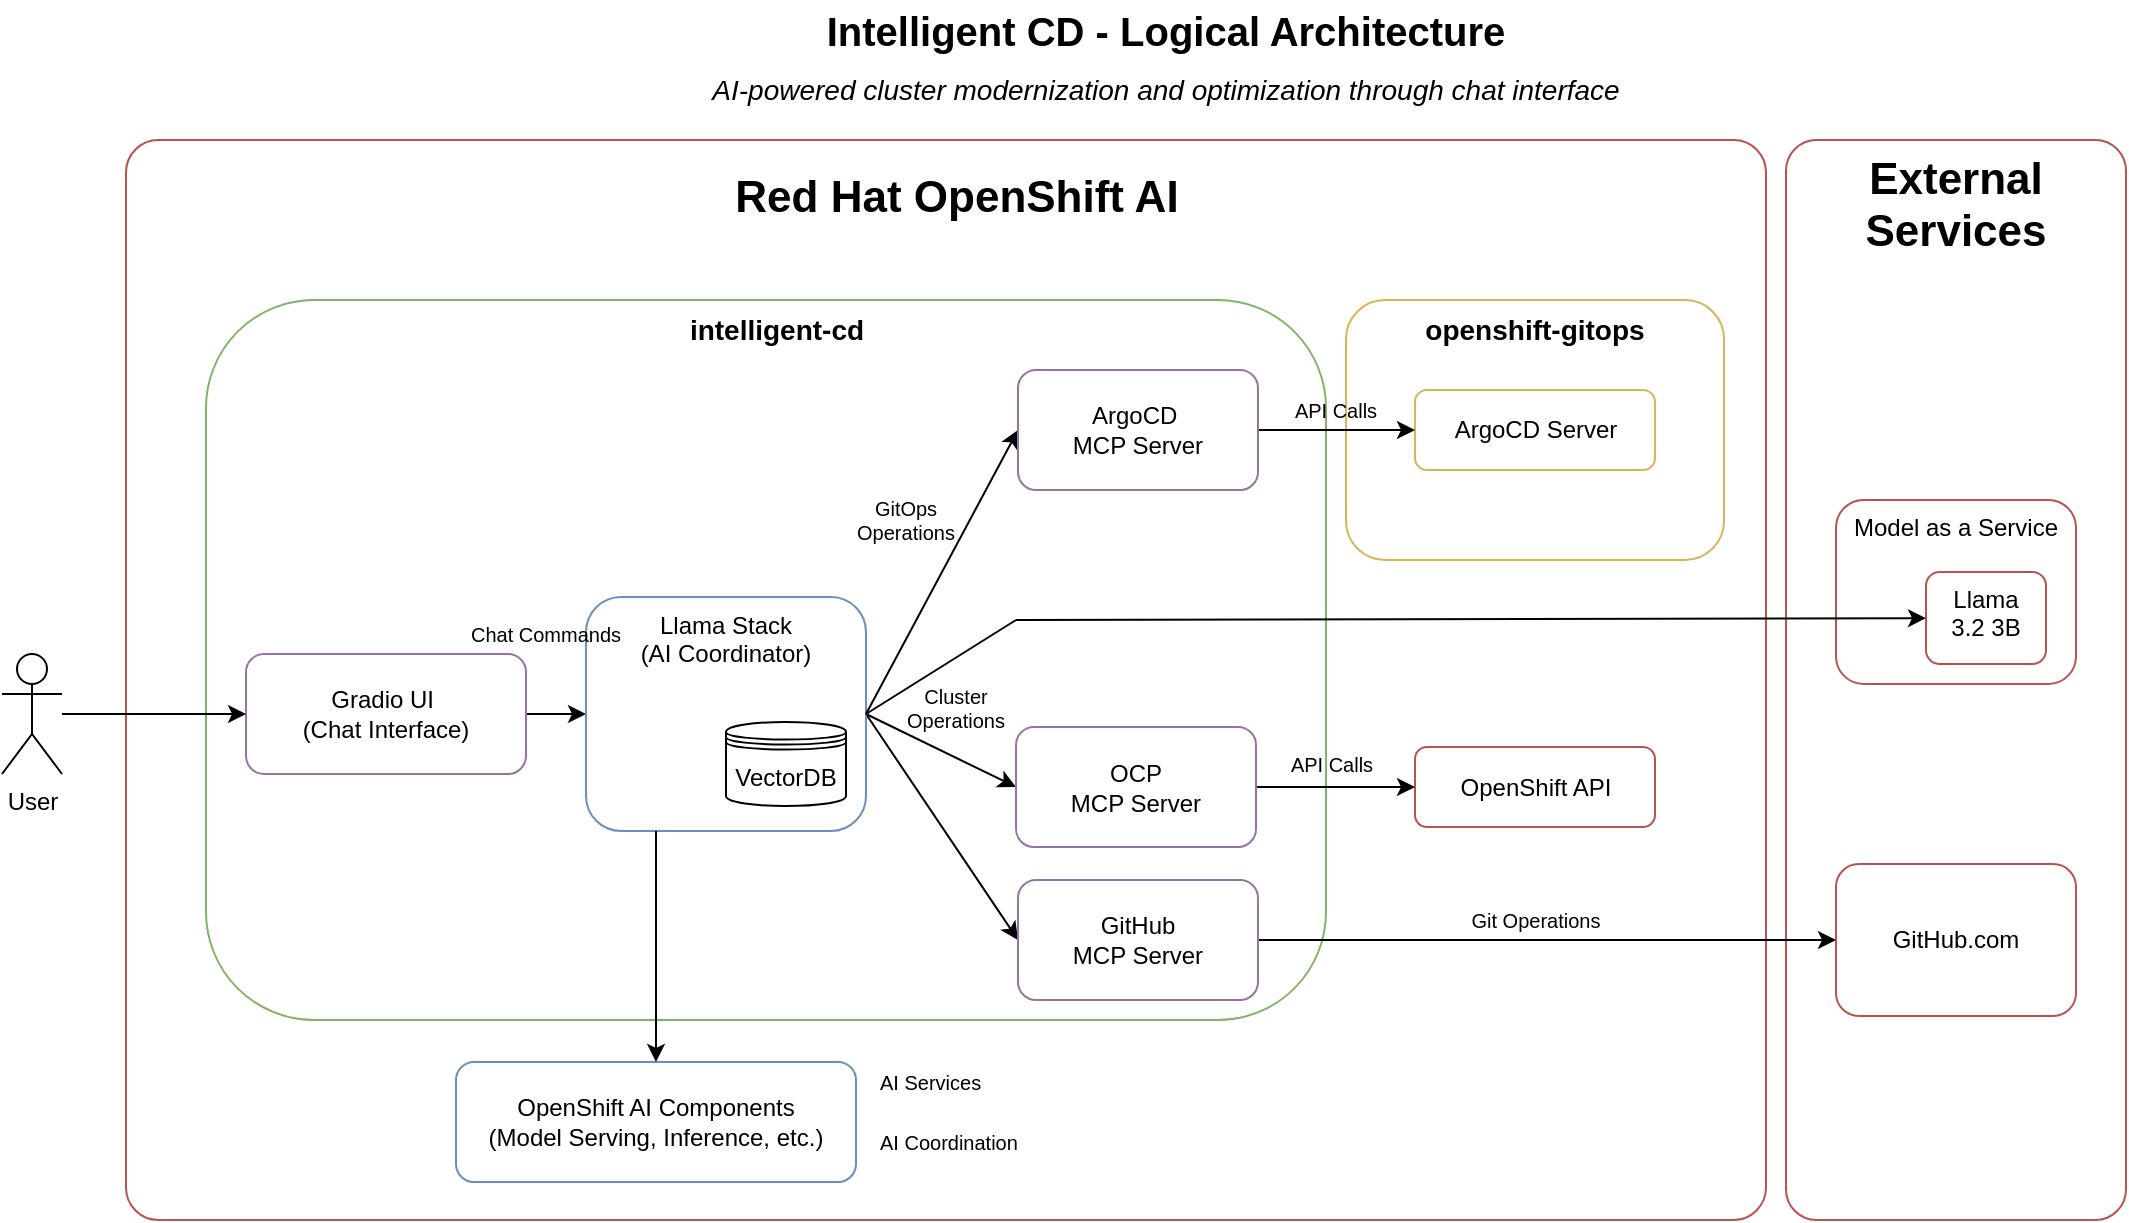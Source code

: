 <mxfile>
    <diagram name="Intelligent CD Architecture" id="intelligent-cd-architecture">
        <mxGraphModel dx="916" dy="694" grid="1" gridSize="10" guides="1" tooltips="1" connect="1" arrows="1" fold="1" page="1" pageScale="1" pageWidth="1169" pageHeight="827" math="0" shadow="0">
            <root>
                <mxCell id="0"/>
                <mxCell id="1" parent="0"/>
                <mxCell id="10" value="Red Hat OpenShift AI" style="rounded=1;whiteSpace=wrap;html=1;fillColor=#ffffff;strokeColor=#b85450;fontSize=22;fontStyle=1;align=center;verticalAlign=top;spacingLeft=11;spacingTop=9;arcSize=3;" parent="1" vertex="1">
                    <mxGeometry x="80" y="120" width="820" height="540" as="geometry"/>
                </mxCell>
                <mxCell id="intelligent-cd-ns" value="intelligent-cd" style="rounded=1;whiteSpace=wrap;html=1;fillColor=#ffffff;strokeColor=#82b366;fontSize=14;fontStyle=1;align=center;verticalAlign=top;spacingLeft=11;" parent="1" vertex="1">
                    <mxGeometry x="120" y="200" width="560" height="360" as="geometry"/>
                </mxCell>
                <mxCell id="openshift-gitops-ns" value="openshift-gitops" style="rounded=1;whiteSpace=wrap;html=1;fillColor=#ffffff;strokeColor=#d6b656;fontSize=14;fontStyle=1;verticalAlign=top;" parent="1" vertex="1">
                    <mxGeometry x="690" y="200" width="189" height="130" as="geometry"/>
                </mxCell>
                <mxCell id="external-services" value="External Services" style="rounded=1;whiteSpace=wrap;html=1;fillColor=#ffffff;strokeColor=#b85450;fontSize=22;fontStyle=1;arcSize=9;verticalAlign=top;" parent="1" vertex="1">
                    <mxGeometry x="910" y="120" width="170" height="540" as="geometry"/>
                </mxCell>
                <mxCell id="12" style="edgeStyle=none;html=1;exitX=1;exitY=0.5;exitDx=0;exitDy=0;entryX=0;entryY=0.5;entryDx=0;entryDy=0;" parent="1" source="gradio-ui" target="llama-stack" edge="1">
                    <mxGeometry relative="1" as="geometry"/>
                </mxCell>
                <mxCell id="gradio-ui" value="Gradio UI&amp;nbsp;&lt;div&gt;(Chat Interface)&lt;/div&gt;" style="rounded=1;whiteSpace=wrap;html=1;fillColor=#ffffff;strokeColor=#9673a6;fontSize=12;" parent="1" vertex="1">
                    <mxGeometry x="140" y="377" width="140" height="60" as="geometry"/>
                </mxCell>
                <mxCell id="15" style="html=1;exitX=1;exitY=0.5;exitDx=0;exitDy=0;entryX=0;entryY=0.5;entryDx=0;entryDy=0;endArrow=none;endFill=0;" parent="1" source="llama-stack" target="13" edge="1">
                    <mxGeometry relative="1" as="geometry"/>
                </mxCell>
                <mxCell id="16" style="edgeStyle=none;html=1;exitX=1;exitY=0.5;exitDx=0;exitDy=0;entryX=0;entryY=0.5;entryDx=0;entryDy=0;" parent="1" source="llama-stack" target="22" edge="1">
                    <mxGeometry relative="1" as="geometry"/>
                </mxCell>
                <mxCell id="llama-stack" value="Llama Stack&#xa;(AI Coordinator)" style="rounded=1;whiteSpace=wrap;html=1;fillColor=none;strokeColor=#6c8ebf;fontSize=12;verticalAlign=top;" parent="1" vertex="1">
                    <mxGeometry x="310" y="348.5" width="140" height="117" as="geometry"/>
                </mxCell>
                <mxCell id="openshift-ai-components" value="OpenShift AI Components&#xa;(Model Serving, Inference, etc.)" style="rounded=1;whiteSpace=wrap;html=1;fillColor=#ffffff;strokeColor=#6c8ebf;fontSize=12;" parent="1" vertex="1">
                    <mxGeometry x="245" y="581" width="200" height="60" as="geometry"/>
                </mxCell>
                <mxCell id="argocd-server" value="ArgoCD Server" style="rounded=1;whiteSpace=wrap;html=1;fillColor=#ffffff;strokeColor=#d6b656;fontSize=12;" parent="1" vertex="1">
                    <mxGeometry x="724.5" y="245" width="120" height="40" as="geometry"/>
                </mxCell>
                <mxCell id="github-com" value="GitHub.com" style="rounded=1;whiteSpace=wrap;html=1;fillColor=#ffffff;strokeColor=#b85450;fontSize=12;" parent="1" vertex="1">
                    <mxGeometry x="935" y="482" width="120" height="76" as="geometry"/>
                </mxCell>
                <mxCell id="openshift-api" value="OpenShift API" style="rounded=1;whiteSpace=wrap;html=1;fillColor=#ffffff;strokeColor=#b85450;fontSize=12;" parent="1" vertex="1">
                    <mxGeometry x="724.5" y="423.5" width="120" height="40" as="geometry"/>
                </mxCell>
                <mxCell id="conn3" value="" style="endArrow=classic;html=1;rounded=0;exitX=1;exitY=0.5;exitDx=0;exitDy=0;entryX=0;entryY=0.5;entryDx=0;entryDy=0;" parent="1" source="llama-stack" target="mcp-server" edge="1">
                    <mxGeometry width="50" height="50" relative="1" as="geometry">
                        <mxPoint x="760" y="460" as="sourcePoint"/>
                        <mxPoint x="810" y="410" as="targetPoint"/>
                    </mxGeometry>
                </mxCell>
                <mxCell id="conn5" value="" style="endArrow=classic;html=1;rounded=0;exitX=1;exitY=0.5;exitDx=0;exitDy=0;entryX=0;entryY=0.5;entryDx=0;entryDy=0;" parent="1" source="22" target="github-com" edge="1">
                    <mxGeometry width="50" height="50" relative="1" as="geometry">
                        <mxPoint x="645" y="522" as="sourcePoint"/>
                        <mxPoint x="1000" y="390" as="targetPoint"/>
                    </mxGeometry>
                </mxCell>
                <mxCell id="conn6" value="" style="endArrow=classic;html=1;rounded=0;exitX=1;exitY=0.5;exitDx=0;exitDy=0;entryX=0;entryY=0.5;entryDx=0;entryDy=0;" parent="1" source="27" target="openshift-api" edge="1">
                    <mxGeometry width="50" height="50" relative="1" as="geometry">
                        <mxPoint x="600" y="370" as="sourcePoint"/>
                        <mxPoint x="1000" y="420" as="targetPoint"/>
                    </mxGeometry>
                </mxCell>
                <mxCell id="conn7" value="" style="endArrow=classic;html=1;rounded=0;exitX=0.25;exitY=1;exitDx=0;exitDy=0;entryX=0.5;entryY=0;entryDx=0;entryDy=0;" parent="1" source="llama-stack" target="openshift-ai-components" edge="1">
                    <mxGeometry width="50" height="50" relative="1" as="geometry">
                        <mxPoint x="331" y="437" as="sourcePoint"/>
                        <mxPoint x="656" y="520" as="targetPoint"/>
                    </mxGeometry>
                </mxCell>
                <mxCell id="label1" value="Chat Commands" style="text;html=1;strokeColor=none;fillColor=none;align=center;verticalAlign=middle;whiteSpace=wrap;rounded=0;fontSize=10;" parent="1" vertex="1">
                    <mxGeometry x="250" y="357" width="80" height="20" as="geometry"/>
                </mxCell>
                <mxCell id="label2" value="AI Coordination" style="text;html=1;strokeColor=none;fillColor=none;align=left;verticalAlign=middle;whiteSpace=wrap;rounded=0;fontSize=10;" parent="1" vertex="1">
                    <mxGeometry x="455" y="611" width="80" height="20" as="geometry"/>
                </mxCell>
                <mxCell id="label3" value="Cluster Operations" style="text;html=1;strokeColor=none;fillColor=none;align=center;verticalAlign=middle;whiteSpace=wrap;rounded=0;fontSize=10;" parent="1" vertex="1">
                    <mxGeometry x="455" y="393.5" width="80" height="20" as="geometry"/>
                </mxCell>
                <mxCell id="label4" value="GitOps Operations" style="text;html=1;strokeColor=none;fillColor=none;align=center;verticalAlign=middle;whiteSpace=wrap;rounded=0;fontSize=10;" parent="1" vertex="1">
                    <mxGeometry x="430" y="300" width="80" height="20" as="geometry"/>
                </mxCell>
                <mxCell id="label5" value="Git Operations" style="text;html=1;strokeColor=none;fillColor=none;align=center;verticalAlign=middle;whiteSpace=wrap;rounded=0;fontSize=10;" parent="1" vertex="1">
                    <mxGeometry x="744.5" y="500" width="80" height="20" as="geometry"/>
                </mxCell>
                <mxCell id="label6" value="API Calls" style="text;html=1;strokeColor=none;fillColor=none;align=center;verticalAlign=middle;whiteSpace=wrap;rounded=0;fontSize=10;" parent="1" vertex="1">
                    <mxGeometry x="642.5" y="422" width="80" height="20" as="geometry"/>
                </mxCell>
                <mxCell id="label7" value="AI Services" style="text;html=1;strokeColor=none;fillColor=none;align=left;verticalAlign=middle;whiteSpace=wrap;rounded=0;fontSize=10;" parent="1" vertex="1">
                    <mxGeometry x="455" y="581" width="80" height="20" as="geometry"/>
                </mxCell>
                <mxCell id="title" value="Intelligent CD - Logical Architecture" style="text;html=1;strokeColor=none;fillColor=none;align=center;verticalAlign=middle;whiteSpace=wrap;rounded=0;fontSize=20;fontStyle=1;" parent="1" vertex="1">
                    <mxGeometry x="400" y="50" width="400" height="30" as="geometry"/>
                </mxCell>
                <mxCell id="description" value="AI-powered cluster modernization and optimization through chat interface" style="text;html=1;strokeColor=none;fillColor=none;align=center;verticalAlign=middle;whiteSpace=wrap;rounded=0;fontSize=14;fontStyle=2;" parent="1" vertex="1">
                    <mxGeometry x="300" y="80" width="600" height="30" as="geometry"/>
                </mxCell>
                <mxCell id="9" style="edgeStyle=none;html=1;exitX=1;exitY=0.5;exitDx=0;exitDy=0;entryX=0;entryY=0.5;entryDx=0;entryDy=0;" parent="1" source="mcp-server" target="argocd-server" edge="1">
                    <mxGeometry relative="1" as="geometry">
                        <mxPoint x="675" y="265" as="targetPoint"/>
                    </mxGeometry>
                </mxCell>
                <mxCell id="mcp-server" value="&lt;span style=&quot;color: rgb(0, 0, 0);&quot;&gt;ArgoCD&amp;nbsp;&lt;/span&gt;&lt;div&gt;&lt;span style=&quot;color: rgb(0, 0, 0);&quot;&gt;MCP Server&lt;/span&gt;&lt;/div&gt;" style="rounded=1;whiteSpace=wrap;html=1;fillColor=#ffffff;strokeColor=#9673a6;fontSize=12;" parent="1" vertex="1">
                    <mxGeometry x="526" y="235" width="120" height="60" as="geometry"/>
                </mxCell>
                <mxCell id="13" value="" style="rounded=1;whiteSpace=wrap;html=1;fillColor=#ffffff;strokeColor=none;fontSize=12;" parent="1" vertex="1">
                    <mxGeometry x="525" y="330" width="120" height="60" as="geometry"/>
                </mxCell>
                <mxCell id="17" value="API Calls" style="text;html=1;strokeColor=none;fillColor=none;align=center;verticalAlign=middle;whiteSpace=wrap;rounded=0;fontSize=10;" parent="1" vertex="1">
                    <mxGeometry x="644.5" y="245" width="80" height="20" as="geometry"/>
                </mxCell>
                <mxCell id="21" style="edgeStyle=none;html=1;" parent="1" source="18" target="gradio-ui" edge="1">
                    <mxGeometry relative="1" as="geometry"/>
                </mxCell>
                <mxCell id="18" value="User" style="shape=umlActor;verticalLabelPosition=bottom;verticalAlign=top;html=1;outlineConnect=0;" parent="1" vertex="1">
                    <mxGeometry x="18" y="377" width="30" height="60" as="geometry"/>
                </mxCell>
                <mxCell id="22" value="&lt;div&gt;&lt;span style=&quot;color: rgb(0, 0, 0);&quot;&gt;GitHub&lt;/span&gt;&lt;div&gt;&lt;span style=&quot;color: rgb(0, 0, 0);&quot;&gt;MCP Server&lt;/span&gt;&lt;/div&gt;" style="rounded=1;whiteSpace=wrap;html=1;fillColor=#ffffff;strokeColor=#9673a6;fontSize=12;" parent="1" vertex="1">
                    <mxGeometry x="526" y="490" width="120" height="60" as="geometry"/>
                </mxCell>
                <mxCell id="23" value="VectorDB" style="shape=datastore;whiteSpace=wrap;html=1;" parent="1" vertex="1">
                    <mxGeometry x="380" y="411" width="60" height="42" as="geometry"/>
                </mxCell>
                <mxCell id="26" style="edgeStyle=none;html=1;exitX=1;exitY=0.5;exitDx=0;exitDy=0;entryX=0;entryY=0.5;entryDx=0;entryDy=0;" parent="1" source="llama-stack" target="27" edge="1">
                    <mxGeometry relative="1" as="geometry">
                        <mxPoint x="450" y="410" as="sourcePoint"/>
                        <mxPoint x="536" y="530" as="targetPoint"/>
                    </mxGeometry>
                </mxCell>
                <mxCell id="27" value="&lt;div&gt;&lt;span style=&quot;color: rgb(0, 0, 0);&quot;&gt;OCP&lt;/span&gt;&lt;/div&gt;&lt;div&gt;&lt;span style=&quot;color: rgb(0, 0, 0);&quot;&gt;MCP Server&lt;/span&gt;&lt;/div&gt;" style="rounded=1;whiteSpace=wrap;html=1;fillColor=#ffffff;strokeColor=#9673a6;fontSize=12;" parent="1" vertex="1">
                    <mxGeometry x="525" y="413.5" width="120" height="60" as="geometry"/>
                </mxCell>
                <mxCell id="28" value="&lt;div style=&quot;&quot;&gt;&lt;span style=&quot;background-color: transparent;&quot;&gt;Model as a Service&lt;/span&gt;&lt;/div&gt;" style="rounded=1;whiteSpace=wrap;html=1;fillColor=#ffffff;strokeColor=#b85450;fontSize=12;align=center;verticalAlign=top;" parent="1" vertex="1">
                    <mxGeometry x="935" y="300" width="120" height="92" as="geometry"/>
                </mxCell>
                <mxCell id="29" value="&lt;div style=&quot;&quot;&gt;&lt;span style=&quot;background-color: transparent;&quot;&gt;Llama&lt;/span&gt;&lt;/div&gt;&lt;div style=&quot;&quot;&gt;&lt;span style=&quot;background-color: transparent;&quot;&gt;3.2 3B&lt;/span&gt;&lt;/div&gt;" style="rounded=1;whiteSpace=wrap;html=1;fillColor=#ffffff;strokeColor=#b85450;fontSize=12;align=center;verticalAlign=top;" parent="1" vertex="1">
                    <mxGeometry x="980" y="336" width="60" height="46" as="geometry"/>
                </mxCell>
                <mxCell id="30" value="" style="endArrow=classic;html=1;rounded=0;exitX=0;exitY=0.5;exitDx=0;exitDy=0;" parent="1" source="13" target="29" edge="1">
                    <mxGeometry width="50" height="50" relative="1" as="geometry">
                        <mxPoint x="656" y="530" as="sourcePoint"/>
                        <mxPoint x="945" y="530" as="targetPoint"/>
                    </mxGeometry>
                </mxCell>
            </root>
        </mxGraphModel>
    </diagram>
</mxfile>